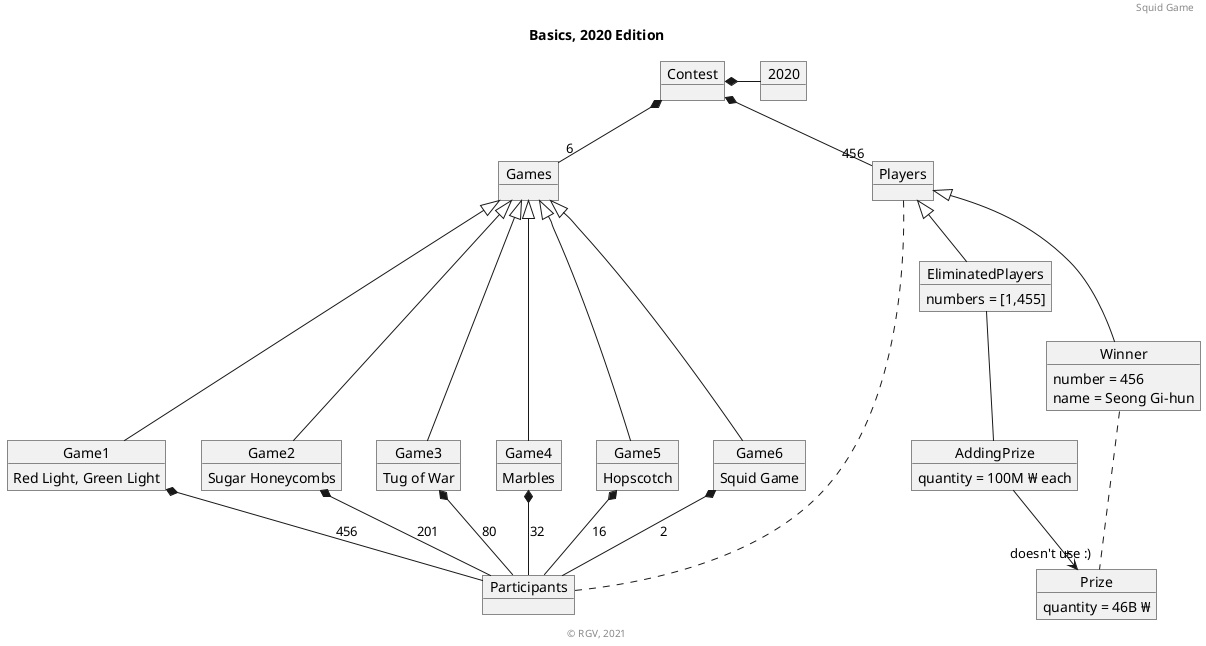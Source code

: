 @startuml
'https://plantuml.com/object-diagram
title Basics, 2020 Edition
header Squid Game
'''''''''''''

object Contest
object 2020

object Games
object Players

object Winner{
number = 456
name = Seong Gi-hun
}

object EliminatedPlayers{
numbers = [1,455]
}

object Prize{
quantity = 46B ₩
}

object AddingPrize{
quantity = 100M ₩ each
}

object Participants

object Game1{
Red Light, Green Light
}
object Game2{
Sugar Honeycombs
}
object Game3{
Tug of War
}
object Game4{
Marbles
}
object Game5{
Hopscotch
}
object Game6{
Squid Game
}
Game2 .l. Game1 #transparent
Game3 .l. Game2 #transparent
Game4 .l. Game3 #transparent
Game5 .l. Game4 #transparent
Game6 .l. Game5 #transparent

'''''''''''''


Contest *- 2020
Contest *-- "456" Players
Contest *-- "6" Games

Winner -u-|> Players
EliminatedPlayers -u-|> Players

EliminatedPlayers -- AddingPrize
AddingPrize --> "+" Prize

Winner .. "doesn't use :)" Prize

Players .. Participants

Game1 --u-|> Games
Game2 --u-|> Games
Game3 --u-|> Games
Game4 --u-|> Games
Game5 --u-|> Games
Game6 --u-|> Games

Game1 *-- Participants : 456
Game2 *-- Participants : 201
Game3 *-- Participants : 80
Game4 *-- Participants : 32
Game5 *-- Participants : 16
Game6 *-- Participants : 2

'''''''''''''
footer © RGV, 2021
@enduml
